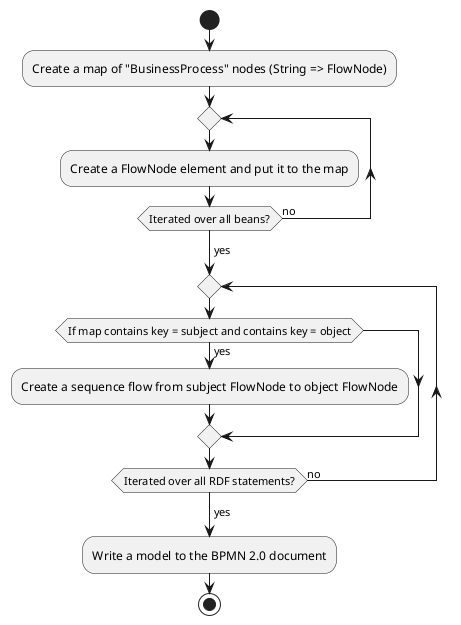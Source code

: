 @startuml

start

:Create a map of "BusinessProcess" nodes (String => FlowNode);

repeat
    :Create a FlowNode element and put it to the map;
repeat while (Iterated over all beans?) is (no)
-> yes;

repeat 
    if (If map contains key = subject and contains key = object) then (yes)
        :Create a sequence flow from subject FlowNode to object FlowNode;
    endif
repeat while (Iterated over all RDF statements?) is (no)
-> yes;

:Write a model to the BPMN 2.0 document;

stop

@enduml
